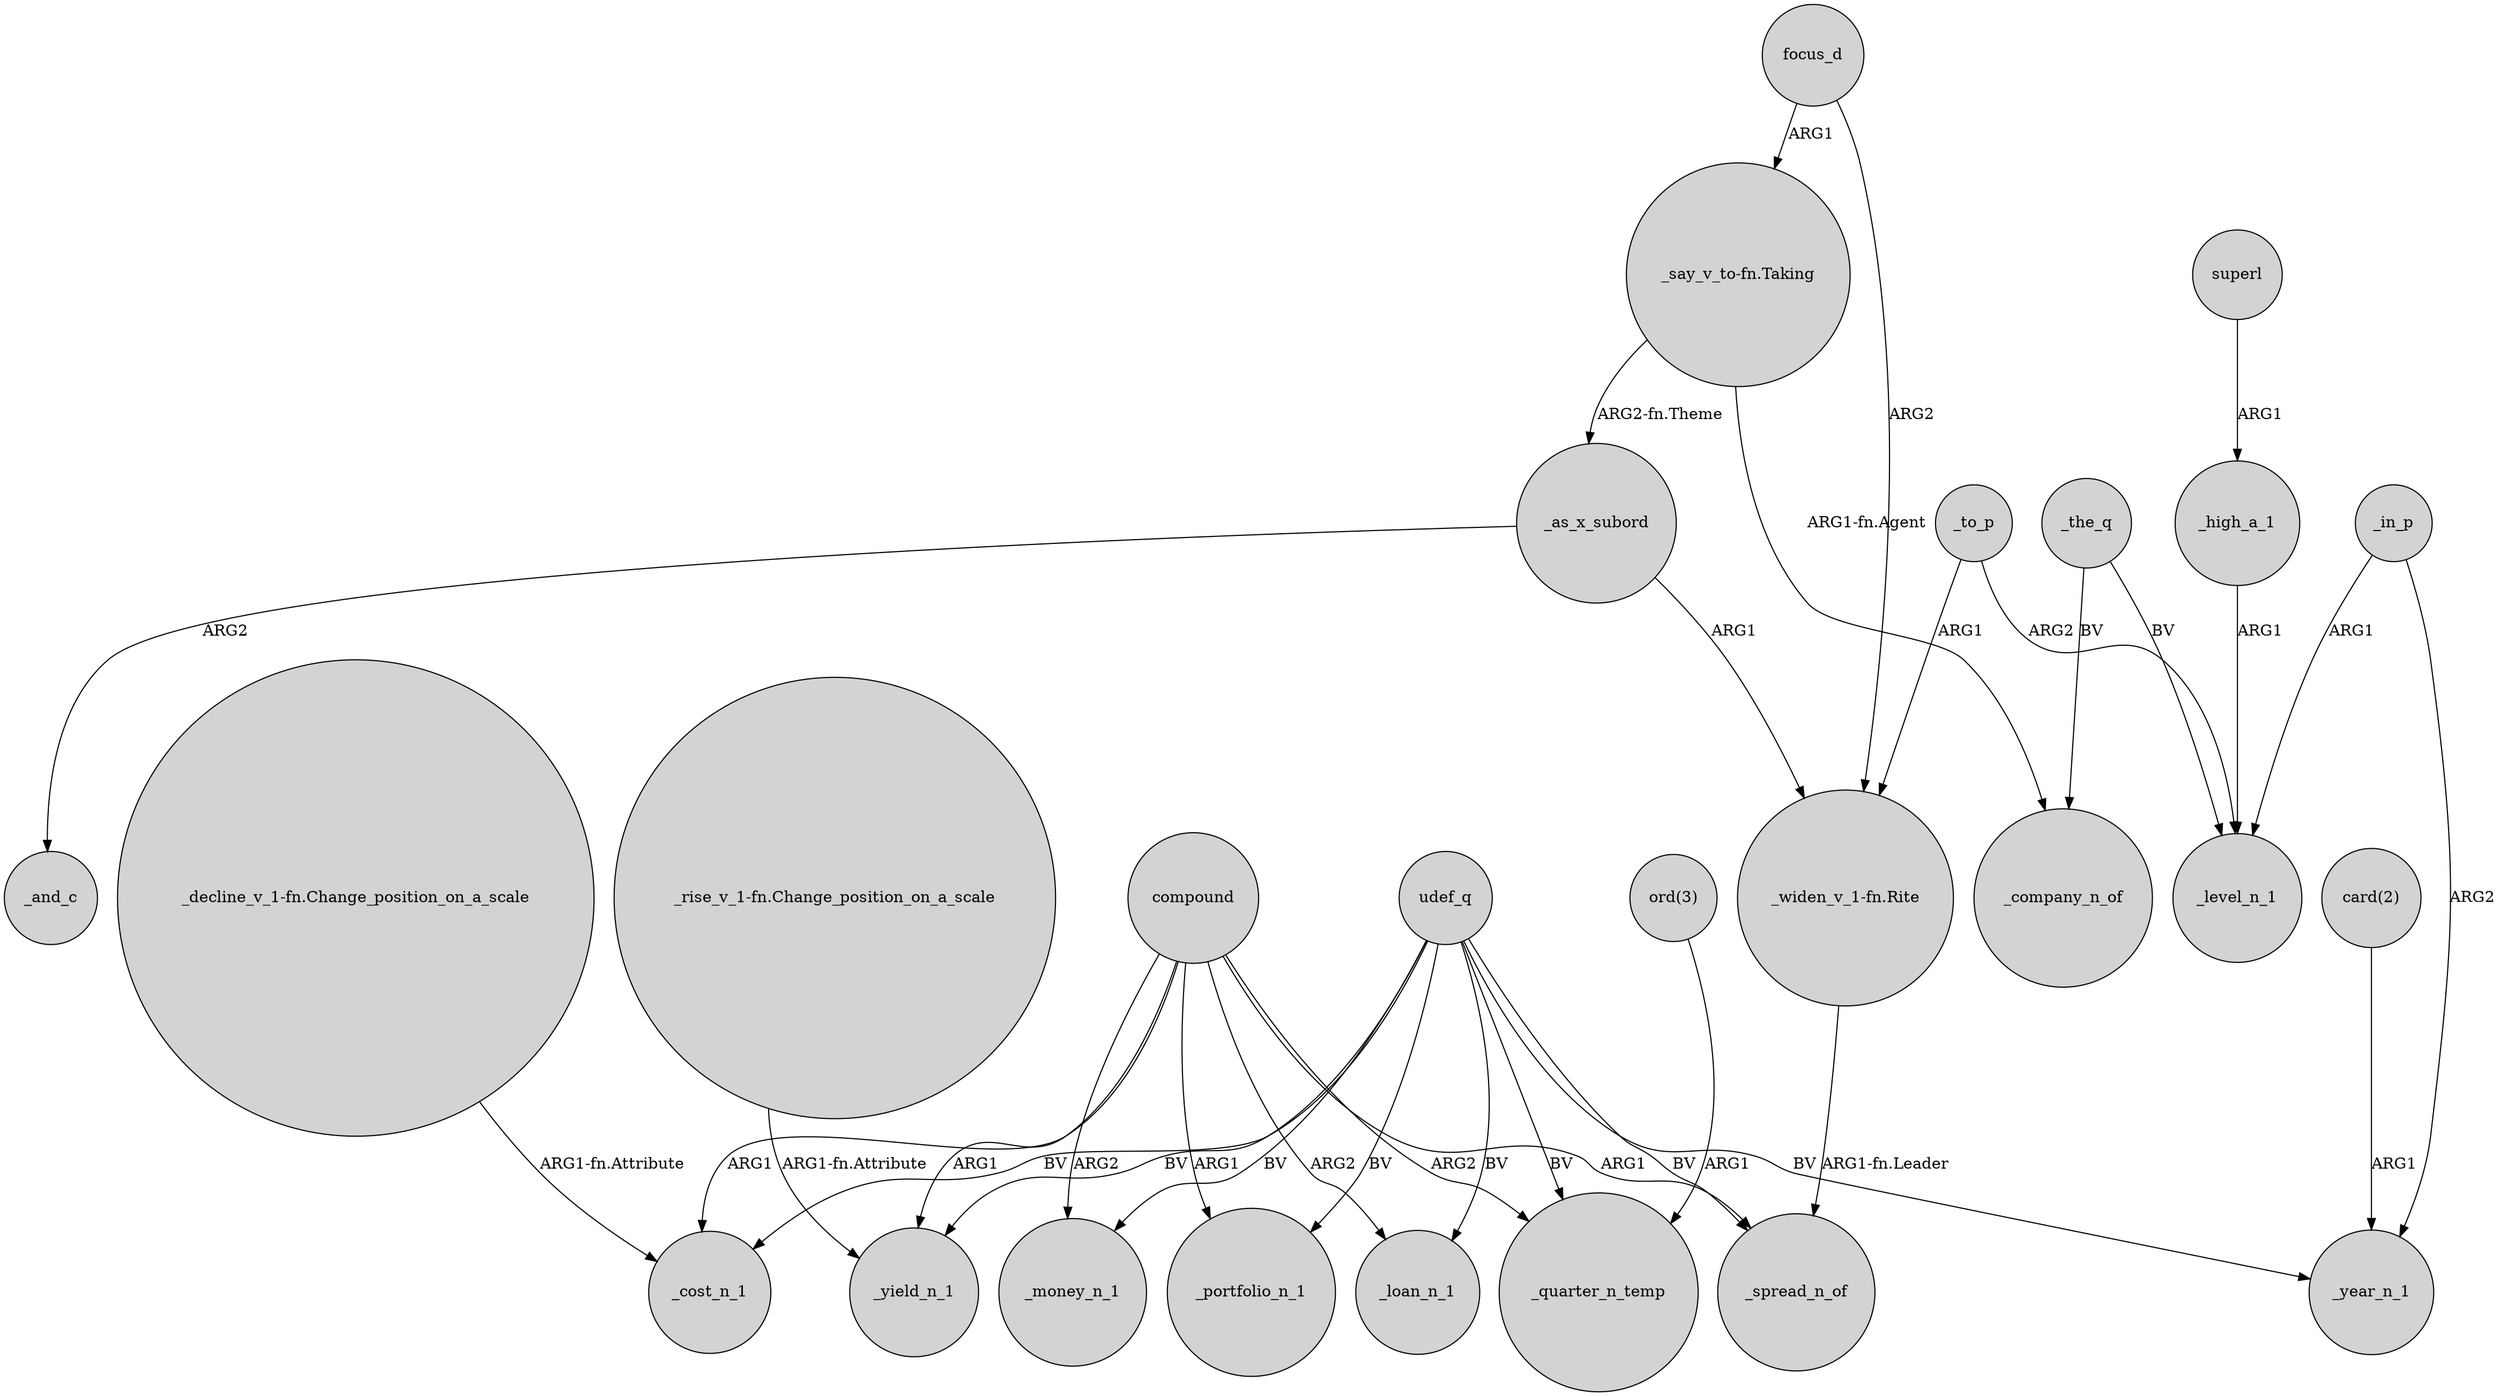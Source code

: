 digraph {
	node [shape=circle style=filled]
	udef_q -> _spread_n_of [label=BV]
	_the_q -> _level_n_1 [label=BV]
	"ord(3)" -> _quarter_n_temp [label=ARG1]
	focus_d -> "_say_v_to-fn.Taking" [label=ARG1]
	_in_p -> _year_n_1 [label=ARG2]
	compound -> _spread_n_of [label=ARG1]
	compound -> _yield_n_1 [label=ARG1]
	udef_q -> _loan_n_1 [label=BV]
	compound -> _portfolio_n_1 [label=ARG1]
	"_say_v_to-fn.Taking" -> _company_n_of [label="ARG1-fn.Agent"]
	_high_a_1 -> _level_n_1 [label=ARG1]
	_as_x_subord -> _and_c [label=ARG2]
	compound -> _quarter_n_temp [label=ARG2]
	udef_q -> _money_n_1 [label=BV]
	"_widen_v_1-fn.Rite" -> _spread_n_of [label="ARG1-fn.Leader"]
	udef_q -> _yield_n_1 [label=BV]
	_to_p -> "_widen_v_1-fn.Rite" [label=ARG1]
	compound -> _money_n_1 [label=ARG2]
	udef_q -> _portfolio_n_1 [label=BV]
	focus_d -> "_widen_v_1-fn.Rite" [label=ARG2]
	"_rise_v_1-fn.Change_position_on_a_scale" -> _yield_n_1 [label="ARG1-fn.Attribute"]
	udef_q -> _quarter_n_temp [label=BV]
	_in_p -> _level_n_1 [label=ARG1]
	_to_p -> _level_n_1 [label=ARG2]
	udef_q -> _year_n_1 [label=BV]
	"card(2)" -> _year_n_1 [label=ARG1]
	compound -> _cost_n_1 [label=ARG1]
	_as_x_subord -> "_widen_v_1-fn.Rite" [label=ARG1]
	"_say_v_to-fn.Taking" -> _as_x_subord [label="ARG2-fn.Theme"]
	_the_q -> _company_n_of [label=BV]
	"_decline_v_1-fn.Change_position_on_a_scale" -> _cost_n_1 [label="ARG1-fn.Attribute"]
	superl -> _high_a_1 [label=ARG1]
	compound -> _loan_n_1 [label=ARG2]
	udef_q -> _cost_n_1 [label=BV]
}
